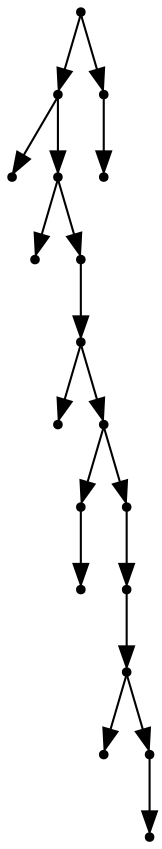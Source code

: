 digraph {
  18 [shape=point];
  15 [shape=point];
  0 [shape=point];
  14 [shape=point];
  1 [shape=point];
  13 [shape=point];
  12 [shape=point];
  2 [shape=point];
  11 [shape=point];
  4 [shape=point];
  3 [shape=point];
  10 [shape=point];
  9 [shape=point];
  8 [shape=point];
  5 [shape=point];
  7 [shape=point];
  6 [shape=point];
  17 [shape=point];
  16 [shape=point];
18 -> 15;
15 -> 0;
15 -> 14;
14 -> 1;
14 -> 13;
13 -> 12;
12 -> 2;
12 -> 11;
11 -> 4;
4 -> 3;
11 -> 10;
10 -> 9;
9 -> 8;
8 -> 5;
8 -> 7;
7 -> 6;
18 -> 17;
17 -> 16;
}
